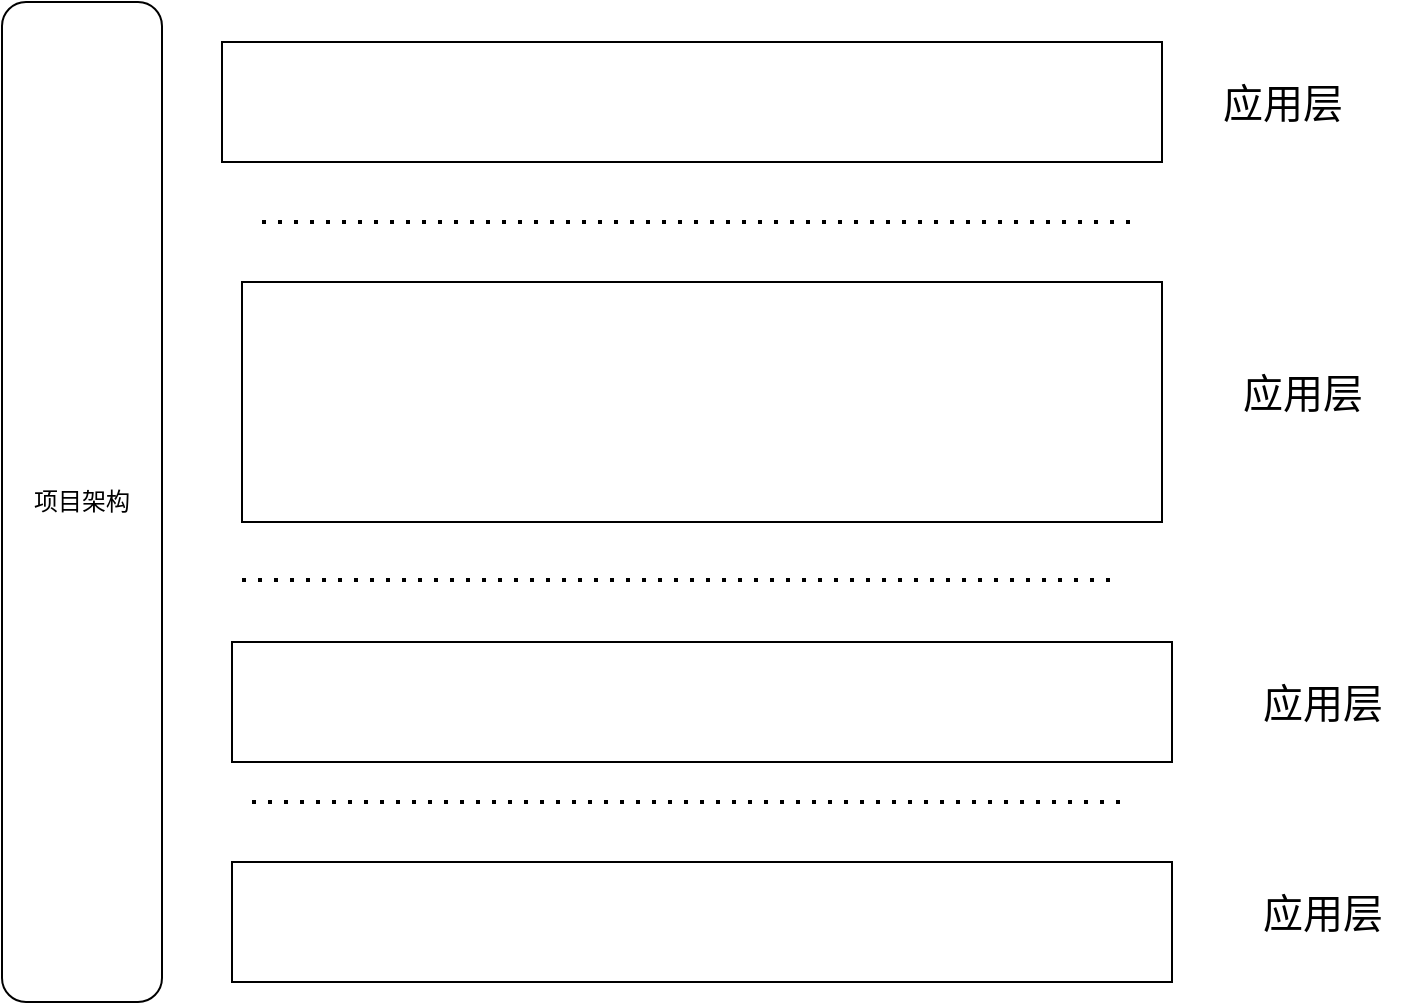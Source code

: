 <mxfile version="18.0.2" type="github">
  <diagram id="Wyk7bHztDSKRH36M19G6" name="Page-1">
    <mxGraphModel dx="1038" dy="547" grid="1" gridSize="10" guides="1" tooltips="1" connect="1" arrows="1" fold="1" page="1" pageScale="1" pageWidth="827" pageHeight="583" math="0" shadow="0">
      <root>
        <mxCell id="0" />
        <mxCell id="1" parent="0" />
        <mxCell id="dzUVkNgQVMvKZ0qwipcF-1" value="项目架构" style="rounded=1;whiteSpace=wrap;html=1;rotation=90;verticalAlign=middle;horizontal=0;" vertex="1" parent="1">
          <mxGeometry x="-130" y="220" width="500" height="80" as="geometry" />
        </mxCell>
        <mxCell id="dzUVkNgQVMvKZ0qwipcF-2" value="" style="rounded=0;whiteSpace=wrap;html=1;" vertex="1" parent="1">
          <mxGeometry x="190" y="30" width="470" height="60" as="geometry" />
        </mxCell>
        <mxCell id="dzUVkNgQVMvKZ0qwipcF-4" value="" style="endArrow=none;dashed=1;html=1;dashPattern=1 3;strokeWidth=2;rounded=0;" edge="1" parent="1">
          <mxGeometry width="50" height="50" relative="1" as="geometry">
            <mxPoint x="210" y="120" as="sourcePoint" />
            <mxPoint x="650" y="120" as="targetPoint" />
          </mxGeometry>
        </mxCell>
        <mxCell id="dzUVkNgQVMvKZ0qwipcF-5" value="" style="rounded=0;whiteSpace=wrap;html=1;" vertex="1" parent="1">
          <mxGeometry x="200" y="150" width="460" height="120" as="geometry" />
        </mxCell>
        <mxCell id="dzUVkNgQVMvKZ0qwipcF-6" value="" style="rounded=0;whiteSpace=wrap;html=1;" vertex="1" parent="1">
          <mxGeometry x="195" y="330" width="470" height="60" as="geometry" />
        </mxCell>
        <mxCell id="dzUVkNgQVMvKZ0qwipcF-7" value="" style="endArrow=none;dashed=1;html=1;dashPattern=1 3;strokeWidth=2;rounded=0;" edge="1" parent="1">
          <mxGeometry width="50" height="50" relative="1" as="geometry">
            <mxPoint x="200" y="299" as="sourcePoint" />
            <mxPoint x="640" y="299" as="targetPoint" />
          </mxGeometry>
        </mxCell>
        <mxCell id="dzUVkNgQVMvKZ0qwipcF-9" value="" style="rounded=0;whiteSpace=wrap;html=1;" vertex="1" parent="1">
          <mxGeometry x="195" y="440" width="470" height="60" as="geometry" />
        </mxCell>
        <mxCell id="dzUVkNgQVMvKZ0qwipcF-10" value="" style="endArrow=none;dashed=1;html=1;dashPattern=1 3;strokeWidth=2;rounded=0;" edge="1" parent="1">
          <mxGeometry width="50" height="50" relative="1" as="geometry">
            <mxPoint x="205" y="410" as="sourcePoint" />
            <mxPoint x="645" y="410" as="targetPoint" />
          </mxGeometry>
        </mxCell>
        <mxCell id="dzUVkNgQVMvKZ0qwipcF-11" value="应用层" style="text;html=1;align=center;verticalAlign=middle;resizable=0;points=[];autosize=1;strokeColor=none;fillColor=none;fontSize=20;" vertex="1" parent="1">
          <mxGeometry x="680" y="45" width="80" height="30" as="geometry" />
        </mxCell>
        <mxCell id="dzUVkNgQVMvKZ0qwipcF-17" value="应用层" style="text;html=1;align=center;verticalAlign=middle;resizable=0;points=[];autosize=1;strokeColor=none;fillColor=none;fontSize=20;" vertex="1" parent="1">
          <mxGeometry x="690" y="190" width="80" height="30" as="geometry" />
        </mxCell>
        <mxCell id="dzUVkNgQVMvKZ0qwipcF-18" value="应用层" style="text;html=1;align=center;verticalAlign=middle;resizable=0;points=[];autosize=1;strokeColor=none;fillColor=none;fontSize=20;" vertex="1" parent="1">
          <mxGeometry x="700" y="345" width="80" height="30" as="geometry" />
        </mxCell>
        <mxCell id="dzUVkNgQVMvKZ0qwipcF-19" value="应用层" style="text;html=1;align=center;verticalAlign=middle;resizable=0;points=[];autosize=1;strokeColor=none;fillColor=none;fontSize=20;" vertex="1" parent="1">
          <mxGeometry x="700" y="450" width="80" height="30" as="geometry" />
        </mxCell>
      </root>
    </mxGraphModel>
  </diagram>
</mxfile>
